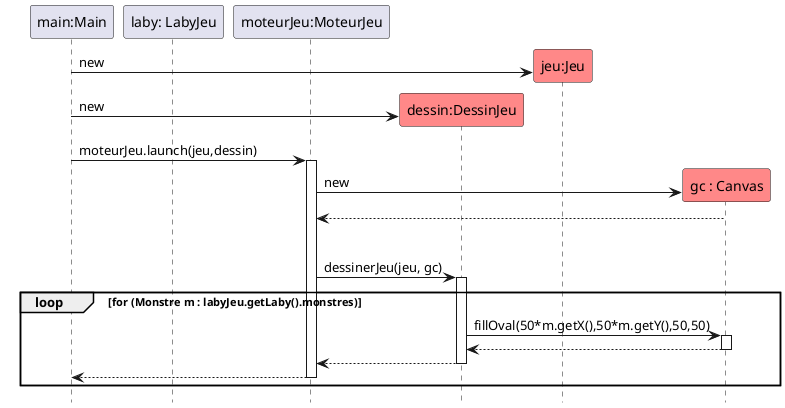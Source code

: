 @startuml
hide footbox

participant "main:Main" as main
participant "laby: LabyJeu" as l
participant "moteurJeu:MoteurJeu" as m
participant "dessin:DessinJeu" as r #FF8888
participant "jeu:Jeu" as game #FF8888
participant "gc : Canvas" as gc #FF8888
create game
main-> game : new
create r
main-> r :new
main -> m : moteurJeu.launch(jeu,dessin)
activate m
create gc
m -> gc : new
m <-- gc
loop Timer
m -> r : dessinerJeu(jeu, gc)
activate r
loop for (Monstre m : labyJeu.getLaby().monstres)
r -> gc :fillOval(50*m.getX(),50*m.getY(),50,50)
activate gc
r <-- gc
deactivate gc
m <-- r
deactivate r
main <-- m
deactivate m






end

deactivate l

@enduml